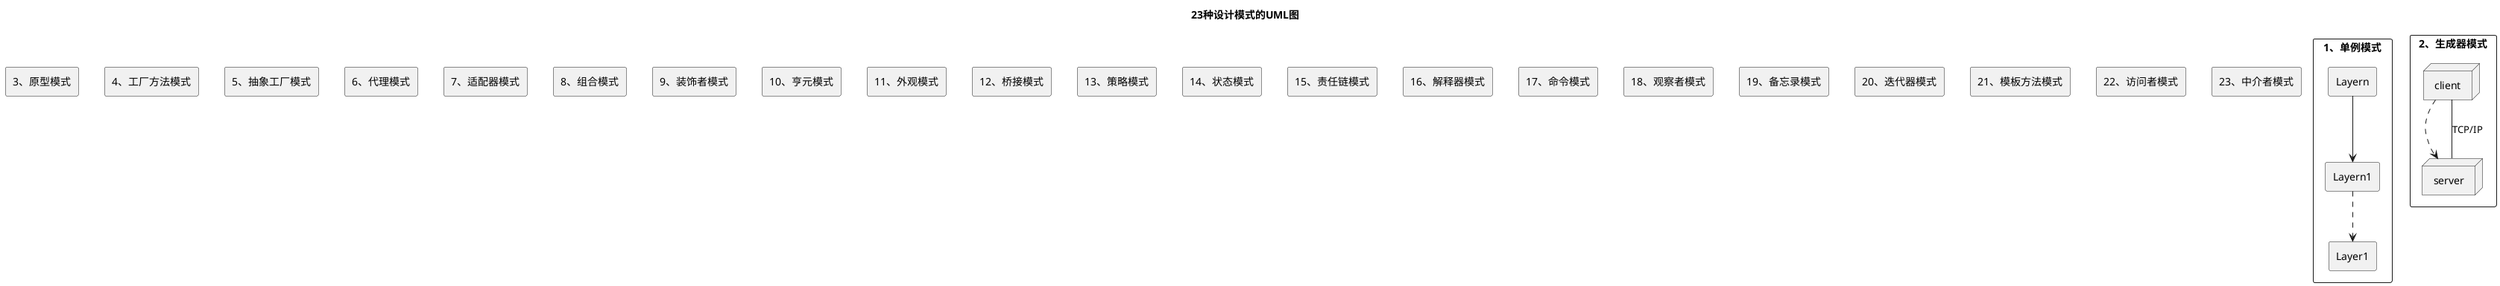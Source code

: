 
' https://www.plantuml.com/plantuml/uml/VPFTYjD05CVlvodcpgki9hkk7nVBWbV22Wlg0uJTOIdKh6H7GKJ8riQMbjQAjdw8bf26zgPHKVmmDdaOCvF9MpY7jAKj4w-IERyVC-Vy9za_ewPD7zoh8bgXLOADxMpS4M4iGezFFFRdUVQkVlVM0NiV8viSKTCwaPB-rpbddNuQjmldCRg0RrS0qLCBtpSf9RQ5p1DYKNnWFjfSwAih7Q6YYZLjRodCdtXhQs-feIShBHYoXUpLa3TxxEraqOLrUapmKRKYDo_UpuZzaDWO5JNORLvQL3HjuLp7TsuSNhnvY3SEsePPkqFsSJdh6ju1_2DWtHeV_E9V-qhfifHuQoQ-U8Mgb7Qbb4P-rdkcn5SapfrQxdPWO9Ln5IA9wgpNLE9h4WlVpOFFmd6LXdu9MlWzOUvJDTTXsD50Z6jgRi2SNi2xWPf3bjbqaFLB-0xmrdVkdAivv2Y--MaKvIzZjR8BojZF6wsoc7H8ahsOfT58pI57EIBxD2mD2h9aemPBth2P-ieDo58aKtcZPOqO4ASa_4Fods_7W515cEIlmx9s3CWr_IdFQgyh-yGwbh_sFm00
@startuml
title 23种设计模式的UML图
rectangle 1、单例模式{
' Singleton pattern
agent Layern
agent Layern1
agent Layer1

Layern --> Layern1
Layern1 ..> Layer1


}
rectangle 2、生成器模式{
node client
node server 
client ..> server
client -- server : TCP/IP 


}
rectangle 3、原型模式{

}
rectangle 4、工厂方法模式{

}
rectangle 5、抽象工厂模式{

}
rectangle 6、代理模式{

}
rectangle 7、适配器模式{

}
rectangle 8、组合模式{

}
rectangle 9、装饰者模式{

}
rectangle 10、亨元模式{

}
rectangle 11、外观模式{

}
rectangle 12、桥接模式{

}
rectangle 13、策略模式{

}
rectangle 14、状态模式{

}
rectangle 15、责任链模式{

}
rectangle 16、解释器模式{

}
rectangle 17、命令模式{

}
rectangle 18、观察者模式{

}
rectangle 19、备忘录模式{

}
rectangle 20、迭代器模式{

}
rectangle 21、模板方法模式{

}
rectangle 22、访问者模式{

}
rectangle 23、中介者模式{

}
@enduml